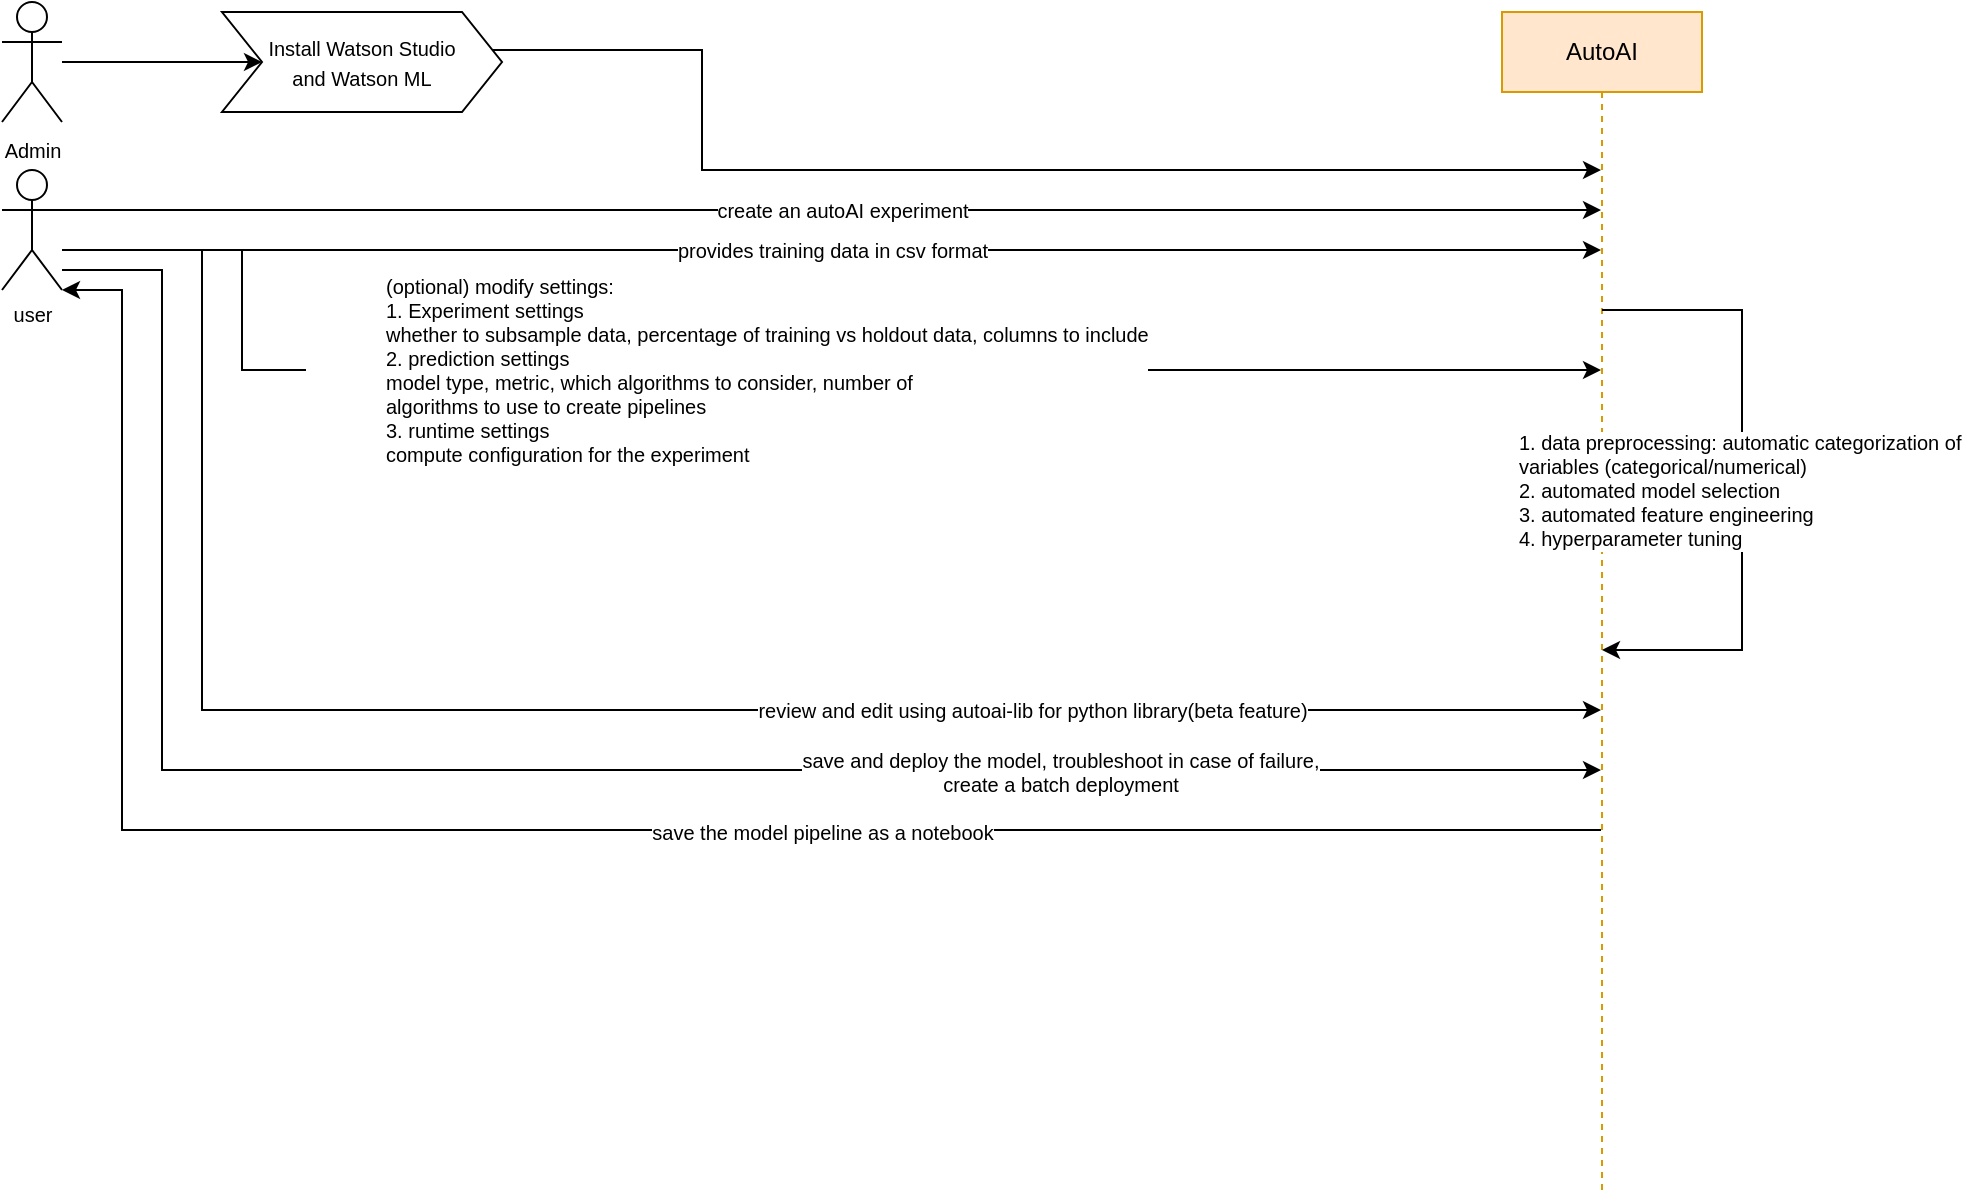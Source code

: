 <mxfile version="13.4.1" type="device"><diagram id="kg07tHZFg9fToXFtWdey" name="Page-1"><mxGraphModel dx="948" dy="445" grid="1" gridSize="10" guides="1" tooltips="1" connect="1" arrows="1" fold="1" page="1" pageScale="1" pageWidth="850" pageHeight="1100" math="0" shadow="0"><root><mxCell id="0"/><mxCell id="1" parent="0"/><mxCell id="jZCryOxtmU_jQTLwJ0pd-1" style="edgeStyle=orthogonalEdgeStyle;rounded=0;orthogonalLoop=1;jettySize=auto;html=1;fontSize=10;" edge="1" parent="1" source="jZCryOxtmU_jQTLwJ0pd-3" target="jZCryOxtmU_jQTLwJ0pd-9"><mxGeometry relative="1" as="geometry"><mxPoint x="200" y="350" as="targetPoint"/><Array as="points"><mxPoint x="130" y="440"/><mxPoint x="130" y="170"/></Array></mxGeometry></mxCell><mxCell id="jZCryOxtmU_jQTLwJ0pd-2" value="save the model pipeline as a notebook" style="edgeLabel;html=1;align=center;verticalAlign=middle;resizable=0;points=[];fontSize=10;" vertex="1" connectable="0" parent="jZCryOxtmU_jQTLwJ0pd-1"><mxGeometry x="-0.229" y="1" relative="1" as="geometry"><mxPoint x="10.88" as="offset"/></mxGeometry></mxCell><mxCell id="jZCryOxtmU_jQTLwJ0pd-3" value="AutoAI" style="shape=umlLifeline;perimeter=lifelinePerimeter;whiteSpace=wrap;html=1;container=1;collapsible=0;recursiveResize=0;outlineConnect=0;fillColor=#ffe6cc;strokeColor=#d79b00;" vertex="1" parent="1"><mxGeometry x="820" y="31" width="100" height="590" as="geometry"/></mxCell><mxCell id="jZCryOxtmU_jQTLwJ0pd-4" value="provides training data in csv format" style="edgeStyle=orthogonalEdgeStyle;rounded=0;orthogonalLoop=1;jettySize=auto;html=1;fontSize=10;" edge="1" parent="1" source="jZCryOxtmU_jQTLwJ0pd-9" target="jZCryOxtmU_jQTLwJ0pd-3"><mxGeometry relative="1" as="geometry"><Array as="points"><mxPoint x="390" y="150"/><mxPoint x="390" y="150"/></Array></mxGeometry></mxCell><mxCell id="jZCryOxtmU_jQTLwJ0pd-5" value="create an autoAI experiment" style="edgeStyle=orthogonalEdgeStyle;rounded=0;orthogonalLoop=1;jettySize=auto;html=1;fontSize=10;" edge="1" parent="1" source="jZCryOxtmU_jQTLwJ0pd-9" target="jZCryOxtmU_jQTLwJ0pd-3"><mxGeometry x="0.014" relative="1" as="geometry"><Array as="points"><mxPoint x="390" y="130"/><mxPoint x="390" y="130"/></Array><mxPoint as="offset"/></mxGeometry></mxCell><mxCell id="jZCryOxtmU_jQTLwJ0pd-6" style="edgeStyle=orthogonalEdgeStyle;rounded=0;orthogonalLoop=1;jettySize=auto;html=1;fontSize=10;" edge="1" parent="1" source="jZCryOxtmU_jQTLwJ0pd-9" target="jZCryOxtmU_jQTLwJ0pd-3"><mxGeometry relative="1" as="geometry"><Array as="points"><mxPoint x="150" y="160"/><mxPoint x="150" y="410"/></Array></mxGeometry></mxCell><mxCell id="jZCryOxtmU_jQTLwJ0pd-7" value="save and deploy the model,&amp;nbsp;troubleshoot in case of failure,&lt;br&gt;create a batch deployment" style="edgeLabel;html=1;align=center;verticalAlign=middle;resizable=0;points=[];fontSize=10;" vertex="1" connectable="0" parent="jZCryOxtmU_jQTLwJ0pd-6"><mxGeometry x="0.627" y="-1" relative="1" as="geometry"><mxPoint x="-80.38" as="offset"/></mxGeometry></mxCell><mxCell id="jZCryOxtmU_jQTLwJ0pd-8" value="review and edit using autoai-lib for python library(beta feature)" style="edgeStyle=orthogonalEdgeStyle;rounded=0;orthogonalLoop=1;jettySize=auto;html=1;fontSize=10;" edge="1" parent="1" source="jZCryOxtmU_jQTLwJ0pd-9" target="jZCryOxtmU_jQTLwJ0pd-3"><mxGeometry x="0.43" relative="1" as="geometry"><Array as="points"><mxPoint x="170" y="150"/><mxPoint x="170" y="380"/></Array><mxPoint as="offset"/></mxGeometry></mxCell><mxCell id="jZCryOxtmU_jQTLwJ0pd-15" style="edgeStyle=orthogonalEdgeStyle;rounded=0;orthogonalLoop=1;jettySize=auto;html=1;" edge="1" parent="1" source="jZCryOxtmU_jQTLwJ0pd-9" target="jZCryOxtmU_jQTLwJ0pd-3"><mxGeometry relative="1" as="geometry"><Array as="points"><mxPoint x="190" y="150"/><mxPoint x="190" y="210"/></Array></mxGeometry></mxCell><mxCell id="jZCryOxtmU_jQTLwJ0pd-16" value="&lt;blockquote style=&quot;margin: 0px 0px 0px 40px ; border: none ; padding: 0px ; font-size: 10px&quot;&gt;&lt;span style=&quot;font-size: 10px&quot;&gt;(optional) modify settings:&lt;br&gt;&lt;/span&gt;&lt;span style=&quot;font-size: 10px&quot;&gt;1. Experiment settings&lt;br&gt;&lt;/span&gt;&lt;span style=&quot;font-size: 10px&quot;&gt;whether to subsample data, percentage of training vs holdout data, columns to include&lt;br&gt;&lt;/span&gt;&lt;span style=&quot;font-size: 10px&quot;&gt;2. prediction settings&lt;br&gt;&lt;/span&gt;&lt;span style=&quot;font-size: 10px&quot;&gt;model type, metric, which algorithms to consider, number of&lt;br&gt;&lt;/span&gt;&lt;span style=&quot;font-size: 10px&quot;&gt;algorithms to use to create pipelines&lt;br&gt;&lt;/span&gt;&lt;span style=&quot;font-size: 10px&quot;&gt;3. runtime settings&lt;br&gt;&lt;/span&gt;&lt;span style=&quot;font-size: 10px&quot;&gt;compute configuration for the experiment&lt;/span&gt;&lt;/blockquote&gt;" style="edgeLabel;html=1;align=left;verticalAlign=middle;resizable=0;points=[];" vertex="1" connectable="0" parent="jZCryOxtmU_jQTLwJ0pd-15"><mxGeometry x="0.339" relative="1" as="geometry"><mxPoint x="-375.33" as="offset"/></mxGeometry></mxCell><mxCell id="jZCryOxtmU_jQTLwJ0pd-9" value="user" style="shape=umlActor;verticalLabelPosition=bottom;verticalAlign=top;html=1;outlineConnect=0;fontSize=10;" vertex="1" parent="1"><mxGeometry x="70" y="110" width="30" height="60" as="geometry"/></mxCell><mxCell id="jZCryOxtmU_jQTLwJ0pd-10" value="&lt;div style=&quot;text-align: left&quot;&gt;1. data preprocessing: automatic categorization of&amp;nbsp;&lt;/div&gt;&lt;div style=&quot;text-align: left&quot;&gt;variables (categorical/numerical)&lt;/div&gt;&lt;div style=&quot;text-align: left&quot;&gt;2. automated model selection&lt;/div&gt;&lt;div style=&quot;text-align: left&quot;&gt;3. automated feature engineering&lt;/div&gt;&lt;div style=&quot;text-align: left&quot;&gt;4. hyperparameter tuning&lt;/div&gt;" style="edgeStyle=orthogonalEdgeStyle;rounded=0;orthogonalLoop=1;jettySize=auto;html=1;fontSize=10;" edge="1" parent="1" source="jZCryOxtmU_jQTLwJ0pd-3" target="jZCryOxtmU_jQTLwJ0pd-3"><mxGeometry x="0.032" relative="1" as="geometry"><Array as="points"><mxPoint x="940" y="180"/><mxPoint x="940" y="350"/></Array><mxPoint as="offset"/></mxGeometry></mxCell><mxCell id="jZCryOxtmU_jQTLwJ0pd-14" style="edgeStyle=orthogonalEdgeStyle;rounded=0;orthogonalLoop=1;jettySize=auto;html=1;" edge="1" parent="1" source="jZCryOxtmU_jQTLwJ0pd-11" target="jZCryOxtmU_jQTLwJ0pd-3"><mxGeometry relative="1" as="geometry"><Array as="points"><mxPoint x="420" y="50"/><mxPoint x="420" y="110"/></Array></mxGeometry></mxCell><mxCell id="jZCryOxtmU_jQTLwJ0pd-11" value="&lt;font style=&quot;font-size: 10px&quot;&gt;Install Watson Studio &lt;br&gt;and Watson ML&lt;/font&gt;" style="shape=step;perimeter=stepPerimeter;whiteSpace=wrap;html=1;fixedSize=1;" vertex="1" parent="1"><mxGeometry x="180" y="31" width="140" height="50" as="geometry"/></mxCell><mxCell id="jZCryOxtmU_jQTLwJ0pd-13" style="edgeStyle=orthogonalEdgeStyle;rounded=0;orthogonalLoop=1;jettySize=auto;html=1;" edge="1" parent="1" source="jZCryOxtmU_jQTLwJ0pd-12" target="jZCryOxtmU_jQTLwJ0pd-11"><mxGeometry relative="1" as="geometry"/></mxCell><mxCell id="jZCryOxtmU_jQTLwJ0pd-12" value="&lt;font style=&quot;font-size: 10px&quot;&gt;Admin&lt;/font&gt;" style="shape=umlActor;verticalLabelPosition=bottom;verticalAlign=top;html=1;outlineConnect=0;" vertex="1" parent="1"><mxGeometry x="70" y="26" width="30" height="60" as="geometry"/></mxCell></root></mxGraphModel></diagram></mxfile>